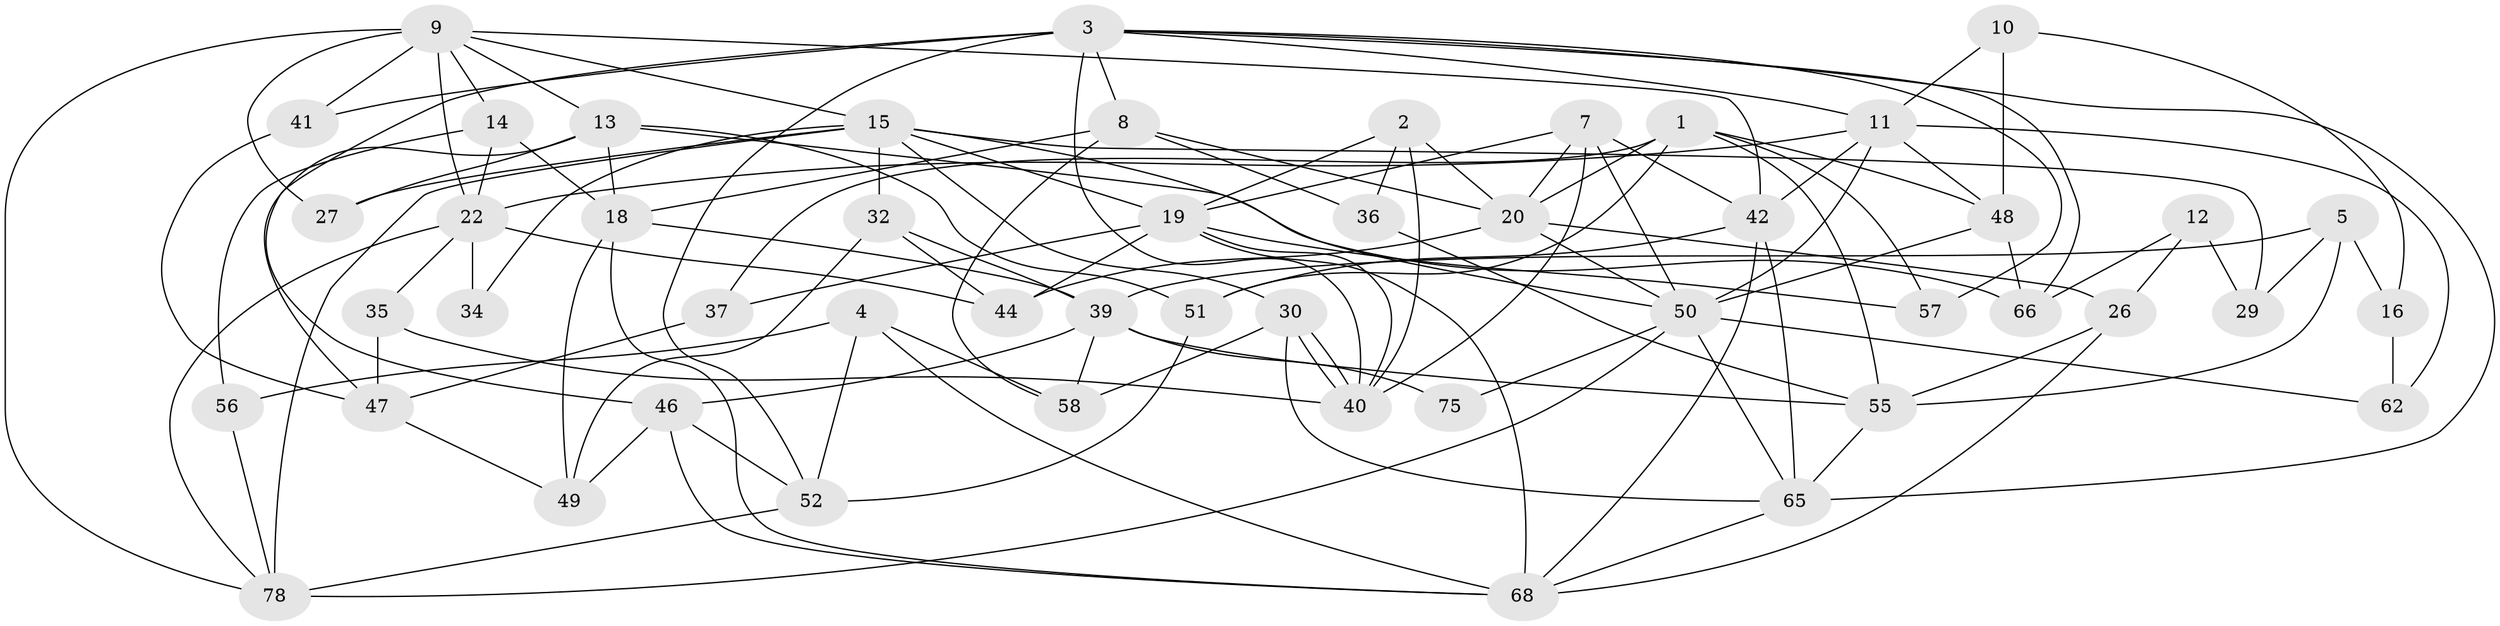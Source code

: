 // original degree distribution, {4: 0.25316455696202533, 5: 0.1518987341772152, 3: 0.31645569620253167, 2: 0.11392405063291139, 7: 0.0379746835443038, 6: 0.11392405063291139, 8: 0.012658227848101266}
// Generated by graph-tools (version 1.1) at 2025/41/03/06/25 10:41:54]
// undirected, 50 vertices, 123 edges
graph export_dot {
graph [start="1"]
  node [color=gray90,style=filled];
  1 [super="+28"];
  2;
  3 [super="+6"];
  4 [super="+60"];
  5 [super="+76"];
  7 [super="+38"];
  8 [super="+23"];
  9 [super="+24"];
  10;
  11 [super="+21"];
  12 [super="+31"];
  13 [super="+25"];
  14 [super="+17"];
  15 [super="+67"];
  16;
  18 [super="+71"];
  19 [super="+72"];
  20 [super="+33"];
  22 [super="+70"];
  26;
  27;
  29;
  30;
  32;
  34;
  35 [super="+74"];
  36;
  37;
  39 [super="+61"];
  40 [super="+43"];
  41;
  42 [super="+45"];
  44 [super="+69"];
  46 [super="+64"];
  47 [super="+73"];
  48 [super="+63"];
  49;
  50 [super="+54"];
  51 [super="+53"];
  52 [super="+59"];
  55 [super="+79"];
  56;
  57;
  58;
  62;
  65;
  66;
  68 [super="+77"];
  75;
  78;
  1 -- 37;
  1 -- 51;
  1 -- 55;
  1 -- 57;
  1 -- 20;
  1 -- 48;
  2 -- 36;
  2 -- 40;
  2 -- 19;
  2 -- 20;
  3 -- 40 [weight=2];
  3 -- 52;
  3 -- 57;
  3 -- 66;
  3 -- 65;
  3 -- 8;
  3 -- 41;
  3 -- 11;
  3 -- 46;
  4 -- 52;
  4 -- 58;
  4 -- 56;
  4 -- 68;
  5 -- 16;
  5 -- 29;
  5 -- 55;
  5 -- 39 [weight=2];
  7 -- 40;
  7 -- 20;
  7 -- 42;
  7 -- 50;
  7 -- 19;
  8 -- 36;
  8 -- 58;
  8 -- 18;
  8 -- 20;
  9 -- 41;
  9 -- 42;
  9 -- 14;
  9 -- 27;
  9 -- 13;
  9 -- 78;
  9 -- 15;
  9 -- 22;
  10 -- 11;
  10 -- 16;
  10 -- 48;
  11 -- 50;
  11 -- 22;
  11 -- 62;
  11 -- 42;
  11 -- 48;
  12 -- 29;
  12 -- 26 [weight=2];
  12 -- 66;
  13 -- 51;
  13 -- 47;
  13 -- 27;
  13 -- 18;
  13 -- 66;
  14 -- 22;
  14 -- 18;
  14 -- 56;
  15 -- 30;
  15 -- 19;
  15 -- 50;
  15 -- 32;
  15 -- 34;
  15 -- 27;
  15 -- 29;
  15 -- 78;
  16 -- 62;
  18 -- 49;
  18 -- 68;
  18 -- 39;
  19 -- 57;
  19 -- 37;
  19 -- 68;
  19 -- 40;
  19 -- 44;
  20 -- 44;
  20 -- 50;
  20 -- 26;
  22 -- 78;
  22 -- 34;
  22 -- 35;
  22 -- 44 [weight=2];
  26 -- 68;
  26 -- 55;
  30 -- 40;
  30 -- 40;
  30 -- 65;
  30 -- 58;
  32 -- 49;
  32 -- 44;
  32 -- 39;
  35 -- 47 [weight=2];
  35 -- 40;
  36 -- 55;
  37 -- 47;
  39 -- 58;
  39 -- 55;
  39 -- 75;
  39 -- 46;
  41 -- 47;
  42 -- 65;
  42 -- 68;
  42 -- 51;
  46 -- 52;
  46 -- 68;
  46 -- 49;
  47 -- 49;
  48 -- 66;
  48 -- 50;
  50 -- 62;
  50 -- 65;
  50 -- 75;
  50 -- 78;
  51 -- 52;
  52 -- 78;
  55 -- 65;
  56 -- 78;
  65 -- 68;
}
